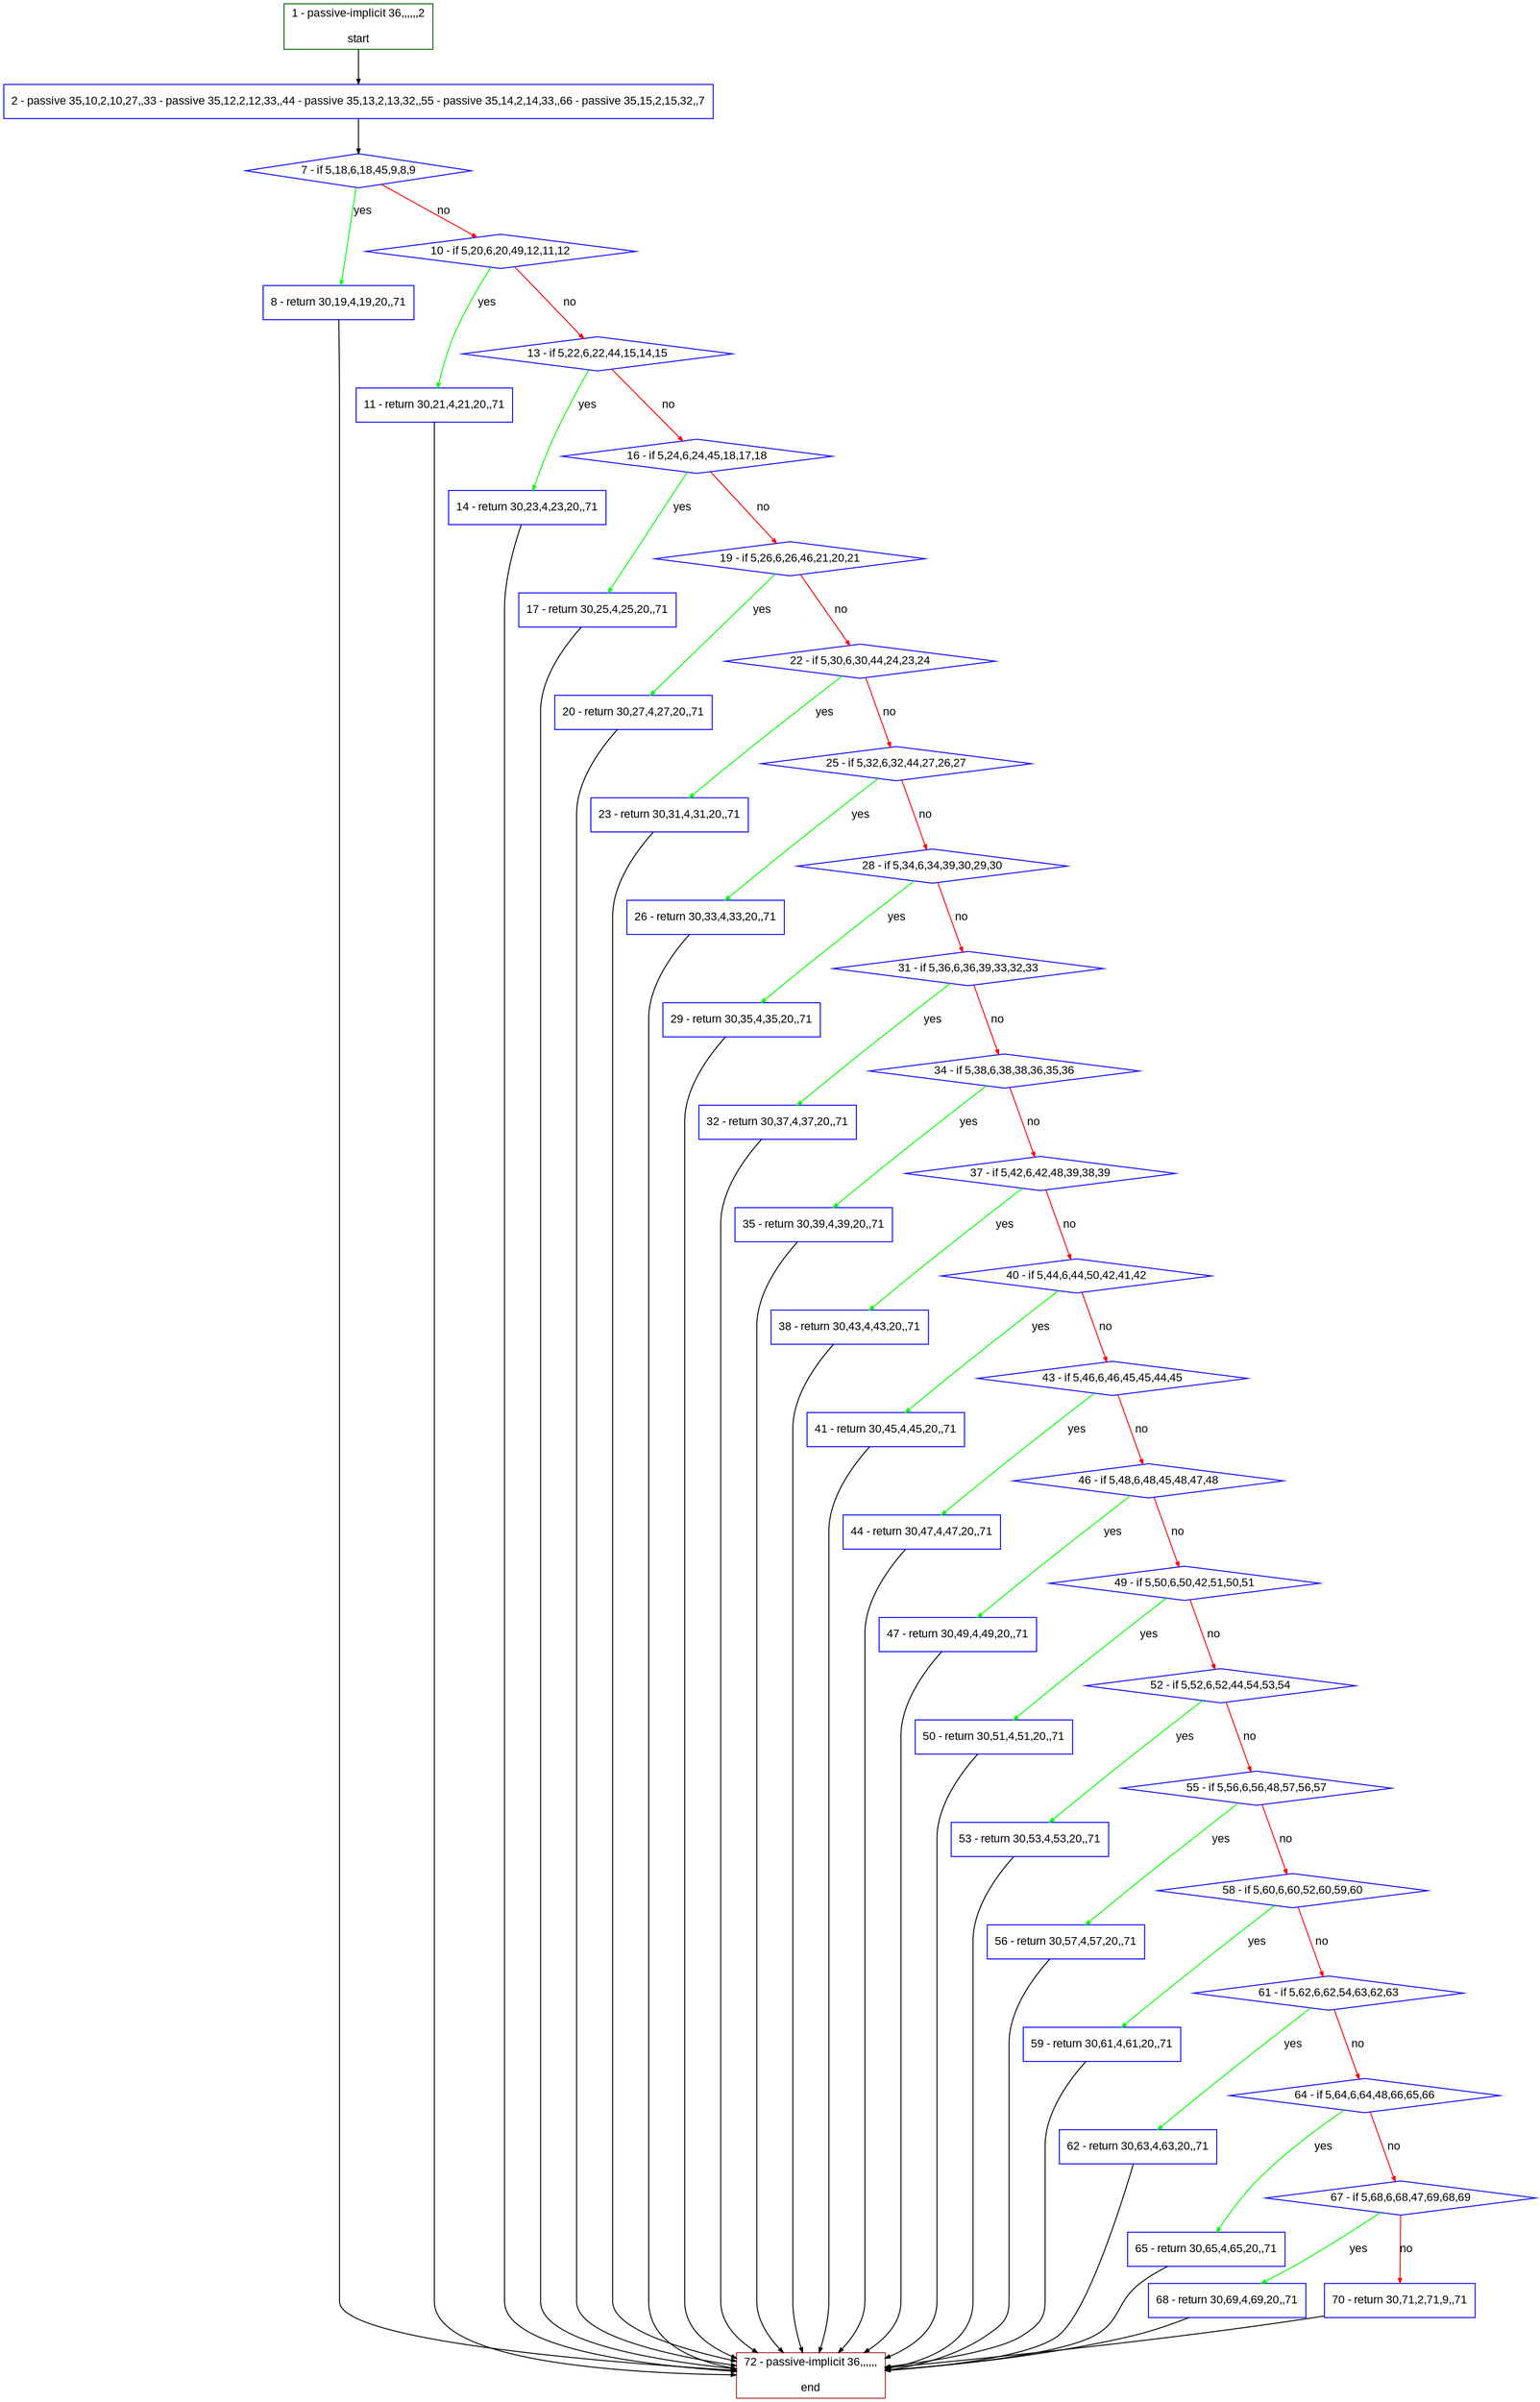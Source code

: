 digraph "" {
  graph [bgcolor="white", fillcolor="#FFFFCC", pack="true", packmode="clust", fontname="Arial", label="", fontsize="12", compound="true", style="rounded,filled"];
  node [node_initialized="no", fillcolor="white", fontname="Arial", label="", color="grey", fontsize="12", fixedsize="false", compound="true", shape="rectangle", style="filled"];
  edge [arrowtail="none", lhead="", fontcolor="black", fontname="Arial", label="", color="black", fontsize="12", arrowhead="normal", arrowsize="0.5", compound="true", ltail="", dir="forward"];
  __N1 [fillcolor="#ffffff", label="2 - passive 35,10,2,10,27,,33 - passive 35,12,2,12,33,,44 - passive 35,13,2,13,32,,55 - passive 35,14,2,14,33,,66 - passive 35,15,2,15,32,,7", color="#0000ff", shape="box", style="filled"];
  __N2 [fillcolor="#ffffff", label="1 - passive-implicit 36,,,,,,2\n\nstart", color="#006400", shape="box", style="filled"];
  __N3 [fillcolor="#ffffff", label="7 - if 5,18,6,18,45,9,8,9", color="#0000ff", shape="diamond", style="filled"];
  __N4 [fillcolor="#ffffff", label="8 - return 30,19,4,19,20,,71", color="#0000ff", shape="box", style="filled"];
  __N5 [fillcolor="#ffffff", label="10 - if 5,20,6,20,49,12,11,12", color="#0000ff", shape="diamond", style="filled"];
  __N6 [fillcolor="#ffffff", label="72 - passive-implicit 36,,,,,,\n\nend", color="#a52a2a", shape="box", style="filled"];
  __N7 [fillcolor="#ffffff", label="11 - return 30,21,4,21,20,,71", color="#0000ff", shape="box", style="filled"];
  __N8 [fillcolor="#ffffff", label="13 - if 5,22,6,22,44,15,14,15", color="#0000ff", shape="diamond", style="filled"];
  __N9 [fillcolor="#ffffff", label="14 - return 30,23,4,23,20,,71", color="#0000ff", shape="box", style="filled"];
  __N10 [fillcolor="#ffffff", label="16 - if 5,24,6,24,45,18,17,18", color="#0000ff", shape="diamond", style="filled"];
  __N11 [fillcolor="#ffffff", label="17 - return 30,25,4,25,20,,71", color="#0000ff", shape="box", style="filled"];
  __N12 [fillcolor="#ffffff", label="19 - if 5,26,6,26,46,21,20,21", color="#0000ff", shape="diamond", style="filled"];
  __N13 [fillcolor="#ffffff", label="20 - return 30,27,4,27,20,,71", color="#0000ff", shape="box", style="filled"];
  __N14 [fillcolor="#ffffff", label="22 - if 5,30,6,30,44,24,23,24", color="#0000ff", shape="diamond", style="filled"];
  __N15 [fillcolor="#ffffff", label="23 - return 30,31,4,31,20,,71", color="#0000ff", shape="box", style="filled"];
  __N16 [fillcolor="#ffffff", label="25 - if 5,32,6,32,44,27,26,27", color="#0000ff", shape="diamond", style="filled"];
  __N17 [fillcolor="#ffffff", label="26 - return 30,33,4,33,20,,71", color="#0000ff", shape="box", style="filled"];
  __N18 [fillcolor="#ffffff", label="28 - if 5,34,6,34,39,30,29,30", color="#0000ff", shape="diamond", style="filled"];
  __N19 [fillcolor="#ffffff", label="29 - return 30,35,4,35,20,,71", color="#0000ff", shape="box", style="filled"];
  __N20 [fillcolor="#ffffff", label="31 - if 5,36,6,36,39,33,32,33", color="#0000ff", shape="diamond", style="filled"];
  __N21 [fillcolor="#ffffff", label="32 - return 30,37,4,37,20,,71", color="#0000ff", shape="box", style="filled"];
  __N22 [fillcolor="#ffffff", label="34 - if 5,38,6,38,38,36,35,36", color="#0000ff", shape="diamond", style="filled"];
  __N23 [fillcolor="#ffffff", label="35 - return 30,39,4,39,20,,71", color="#0000ff", shape="box", style="filled"];
  __N24 [fillcolor="#ffffff", label="37 - if 5,42,6,42,48,39,38,39", color="#0000ff", shape="diamond", style="filled"];
  __N25 [fillcolor="#ffffff", label="38 - return 30,43,4,43,20,,71", color="#0000ff", shape="box", style="filled"];
  __N26 [fillcolor="#ffffff", label="40 - if 5,44,6,44,50,42,41,42", color="#0000ff", shape="diamond", style="filled"];
  __N27 [fillcolor="#ffffff", label="41 - return 30,45,4,45,20,,71", color="#0000ff", shape="box", style="filled"];
  __N28 [fillcolor="#ffffff", label="43 - if 5,46,6,46,45,45,44,45", color="#0000ff", shape="diamond", style="filled"];
  __N29 [fillcolor="#ffffff", label="44 - return 30,47,4,47,20,,71", color="#0000ff", shape="box", style="filled"];
  __N30 [fillcolor="#ffffff", label="46 - if 5,48,6,48,45,48,47,48", color="#0000ff", shape="diamond", style="filled"];
  __N31 [fillcolor="#ffffff", label="47 - return 30,49,4,49,20,,71", color="#0000ff", shape="box", style="filled"];
  __N32 [fillcolor="#ffffff", label="49 - if 5,50,6,50,42,51,50,51", color="#0000ff", shape="diamond", style="filled"];
  __N33 [fillcolor="#ffffff", label="50 - return 30,51,4,51,20,,71", color="#0000ff", shape="box", style="filled"];
  __N34 [fillcolor="#ffffff", label="52 - if 5,52,6,52,44,54,53,54", color="#0000ff", shape="diamond", style="filled"];
  __N35 [fillcolor="#ffffff", label="53 - return 30,53,4,53,20,,71", color="#0000ff", shape="box", style="filled"];
  __N36 [fillcolor="#ffffff", label="55 - if 5,56,6,56,48,57,56,57", color="#0000ff", shape="diamond", style="filled"];
  __N37 [fillcolor="#ffffff", label="56 - return 30,57,4,57,20,,71", color="#0000ff", shape="box", style="filled"];
  __N38 [fillcolor="#ffffff", label="58 - if 5,60,6,60,52,60,59,60", color="#0000ff", shape="diamond", style="filled"];
  __N39 [fillcolor="#ffffff", label="59 - return 30,61,4,61,20,,71", color="#0000ff", shape="box", style="filled"];
  __N40 [fillcolor="#ffffff", label="61 - if 5,62,6,62,54,63,62,63", color="#0000ff", shape="diamond", style="filled"];
  __N41 [fillcolor="#ffffff", label="62 - return 30,63,4,63,20,,71", color="#0000ff", shape="box", style="filled"];
  __N42 [fillcolor="#ffffff", label="64 - if 5,64,6,64,48,66,65,66", color="#0000ff", shape="diamond", style="filled"];
  __N43 [fillcolor="#ffffff", label="65 - return 30,65,4,65,20,,71", color="#0000ff", shape="box", style="filled"];
  __N44 [fillcolor="#ffffff", label="67 - if 5,68,6,68,47,69,68,69", color="#0000ff", shape="diamond", style="filled"];
  __N45 [fillcolor="#ffffff", label="68 - return 30,69,4,69,20,,71", color="#0000ff", shape="box", style="filled"];
  __N46 [fillcolor="#ffffff", label="70 - return 30,71,2,71,9,,71", color="#0000ff", shape="box", style="filled"];
  __N2 -> __N1 [arrowtail="none", color="#000000", label="", arrowhead="normal", dir="forward"];
  __N1 -> __N3 [arrowtail="none", color="#000000", label="", arrowhead="normal", dir="forward"];
  __N3 -> __N4 [arrowtail="none", color="#00ff00", label="yes", arrowhead="normal", dir="forward"];
  __N3 -> __N5 [arrowtail="none", color="#ff0000", label="no", arrowhead="normal", dir="forward"];
  __N4 -> __N6 [arrowtail="none", color="#000000", label="", arrowhead="normal", dir="forward"];
  __N5 -> __N7 [arrowtail="none", color="#00ff00", label="yes", arrowhead="normal", dir="forward"];
  __N5 -> __N8 [arrowtail="none", color="#ff0000", label="no", arrowhead="normal", dir="forward"];
  __N7 -> __N6 [arrowtail="none", color="#000000", label="", arrowhead="normal", dir="forward"];
  __N8 -> __N9 [arrowtail="none", color="#00ff00", label="yes", arrowhead="normal", dir="forward"];
  __N8 -> __N10 [arrowtail="none", color="#ff0000", label="no", arrowhead="normal", dir="forward"];
  __N9 -> __N6 [arrowtail="none", color="#000000", label="", arrowhead="normal", dir="forward"];
  __N10 -> __N11 [arrowtail="none", color="#00ff00", label="yes", arrowhead="normal", dir="forward"];
  __N10 -> __N12 [arrowtail="none", color="#ff0000", label="no", arrowhead="normal", dir="forward"];
  __N11 -> __N6 [arrowtail="none", color="#000000", label="", arrowhead="normal", dir="forward"];
  __N12 -> __N13 [arrowtail="none", color="#00ff00", label="yes", arrowhead="normal", dir="forward"];
  __N12 -> __N14 [arrowtail="none", color="#ff0000", label="no", arrowhead="normal", dir="forward"];
  __N13 -> __N6 [arrowtail="none", color="#000000", label="", arrowhead="normal", dir="forward"];
  __N14 -> __N15 [arrowtail="none", color="#00ff00", label="yes", arrowhead="normal", dir="forward"];
  __N14 -> __N16 [arrowtail="none", color="#ff0000", label="no", arrowhead="normal", dir="forward"];
  __N15 -> __N6 [arrowtail="none", color="#000000", label="", arrowhead="normal", dir="forward"];
  __N16 -> __N17 [arrowtail="none", color="#00ff00", label="yes", arrowhead="normal", dir="forward"];
  __N16 -> __N18 [arrowtail="none", color="#ff0000", label="no", arrowhead="normal", dir="forward"];
  __N17 -> __N6 [arrowtail="none", color="#000000", label="", arrowhead="normal", dir="forward"];
  __N18 -> __N19 [arrowtail="none", color="#00ff00", label="yes", arrowhead="normal", dir="forward"];
  __N18 -> __N20 [arrowtail="none", color="#ff0000", label="no", arrowhead="normal", dir="forward"];
  __N19 -> __N6 [arrowtail="none", color="#000000", label="", arrowhead="normal", dir="forward"];
  __N20 -> __N21 [arrowtail="none", color="#00ff00", label="yes", arrowhead="normal", dir="forward"];
  __N20 -> __N22 [arrowtail="none", color="#ff0000", label="no", arrowhead="normal", dir="forward"];
  __N21 -> __N6 [arrowtail="none", color="#000000", label="", arrowhead="normal", dir="forward"];
  __N22 -> __N23 [arrowtail="none", color="#00ff00", label="yes", arrowhead="normal", dir="forward"];
  __N22 -> __N24 [arrowtail="none", color="#ff0000", label="no", arrowhead="normal", dir="forward"];
  __N23 -> __N6 [arrowtail="none", color="#000000", label="", arrowhead="normal", dir="forward"];
  __N24 -> __N25 [arrowtail="none", color="#00ff00", label="yes", arrowhead="normal", dir="forward"];
  __N24 -> __N26 [arrowtail="none", color="#ff0000", label="no", arrowhead="normal", dir="forward"];
  __N25 -> __N6 [arrowtail="none", color="#000000", label="", arrowhead="normal", dir="forward"];
  __N26 -> __N27 [arrowtail="none", color="#00ff00", label="yes", arrowhead="normal", dir="forward"];
  __N26 -> __N28 [arrowtail="none", color="#ff0000", label="no", arrowhead="normal", dir="forward"];
  __N27 -> __N6 [arrowtail="none", color="#000000", label="", arrowhead="normal", dir="forward"];
  __N28 -> __N29 [arrowtail="none", color="#00ff00", label="yes", arrowhead="normal", dir="forward"];
  __N28 -> __N30 [arrowtail="none", color="#ff0000", label="no", arrowhead="normal", dir="forward"];
  __N29 -> __N6 [arrowtail="none", color="#000000", label="", arrowhead="normal", dir="forward"];
  __N30 -> __N31 [arrowtail="none", color="#00ff00", label="yes", arrowhead="normal", dir="forward"];
  __N30 -> __N32 [arrowtail="none", color="#ff0000", label="no", arrowhead="normal", dir="forward"];
  __N31 -> __N6 [arrowtail="none", color="#000000", label="", arrowhead="normal", dir="forward"];
  __N32 -> __N33 [arrowtail="none", color="#00ff00", label="yes", arrowhead="normal", dir="forward"];
  __N32 -> __N34 [arrowtail="none", color="#ff0000", label="no", arrowhead="normal", dir="forward"];
  __N33 -> __N6 [arrowtail="none", color="#000000", label="", arrowhead="normal", dir="forward"];
  __N34 -> __N35 [arrowtail="none", color="#00ff00", label="yes", arrowhead="normal", dir="forward"];
  __N34 -> __N36 [arrowtail="none", color="#ff0000", label="no", arrowhead="normal", dir="forward"];
  __N35 -> __N6 [arrowtail="none", color="#000000", label="", arrowhead="normal", dir="forward"];
  __N36 -> __N37 [arrowtail="none", color="#00ff00", label="yes", arrowhead="normal", dir="forward"];
  __N36 -> __N38 [arrowtail="none", color="#ff0000", label="no", arrowhead="normal", dir="forward"];
  __N37 -> __N6 [arrowtail="none", color="#000000", label="", arrowhead="normal", dir="forward"];
  __N38 -> __N39 [arrowtail="none", color="#00ff00", label="yes", arrowhead="normal", dir="forward"];
  __N38 -> __N40 [arrowtail="none", color="#ff0000", label="no", arrowhead="normal", dir="forward"];
  __N39 -> __N6 [arrowtail="none", color="#000000", label="", arrowhead="normal", dir="forward"];
  __N40 -> __N41 [arrowtail="none", color="#00ff00", label="yes", arrowhead="normal", dir="forward"];
  __N40 -> __N42 [arrowtail="none", color="#ff0000", label="no", arrowhead="normal", dir="forward"];
  __N41 -> __N6 [arrowtail="none", color="#000000", label="", arrowhead="normal", dir="forward"];
  __N42 -> __N43 [arrowtail="none", color="#00ff00", label="yes", arrowhead="normal", dir="forward"];
  __N42 -> __N44 [arrowtail="none", color="#ff0000", label="no", arrowhead="normal", dir="forward"];
  __N43 -> __N6 [arrowtail="none", color="#000000", label="", arrowhead="normal", dir="forward"];
  __N44 -> __N45 [arrowtail="none", color="#00ff00", label="yes", arrowhead="normal", dir="forward"];
  __N44 -> __N46 [arrowtail="none", color="#ff0000", label="no", arrowhead="normal", dir="forward"];
  __N45 -> __N6 [arrowtail="none", color="#000000", label="", arrowhead="normal", dir="forward"];
  __N46 -> __N6 [arrowtail="none", color="#000000", label="", arrowhead="normal", dir="forward"];
}

